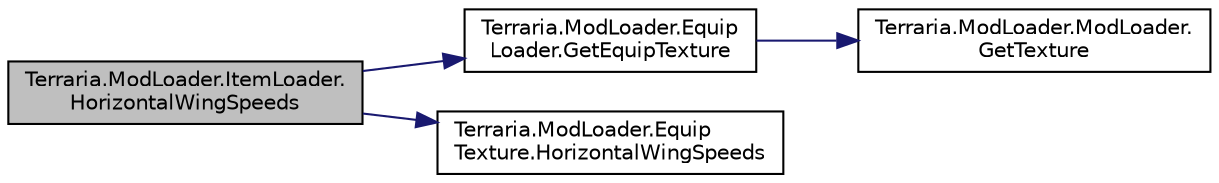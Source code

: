 digraph "Terraria.ModLoader.ItemLoader.HorizontalWingSpeeds"
{
  edge [fontname="Helvetica",fontsize="10",labelfontname="Helvetica",labelfontsize="10"];
  node [fontname="Helvetica",fontsize="10",shape=record];
  rankdir="LR";
  Node150 [label="Terraria.ModLoader.ItemLoader.\lHorizontalWingSpeeds",height=0.2,width=0.4,color="black", fillcolor="grey75", style="filled", fontcolor="black"];
  Node150 -> Node151 [color="midnightblue",fontsize="10",style="solid",fontname="Helvetica"];
  Node151 [label="Terraria.ModLoader.Equip\lLoader.GetEquipTexture",height=0.2,width=0.4,color="black", fillcolor="white", style="filled",URL="$class_terraria_1_1_mod_loader_1_1_equip_loader.html#a87c1e9bb37d938a07111fa76bae78575"];
  Node151 -> Node152 [color="midnightblue",fontsize="10",style="solid",fontname="Helvetica"];
  Node152 [label="Terraria.ModLoader.ModLoader.\lGetTexture",height=0.2,width=0.4,color="black", fillcolor="white", style="filled",URL="$class_terraria_1_1_mod_loader_1_1_mod_loader.html#aaddf4c69589710e2b5329d4df1e93f18"];
  Node150 -> Node153 [color="midnightblue",fontsize="10",style="solid",fontname="Helvetica"];
  Node153 [label="Terraria.ModLoader.Equip\lTexture.HorizontalWingSpeeds",height=0.2,width=0.4,color="black", fillcolor="white", style="filled",URL="$class_terraria_1_1_mod_loader_1_1_equip_texture.html#a3135a8f07d0a7714fa7ca700ea7328ef"];
}
